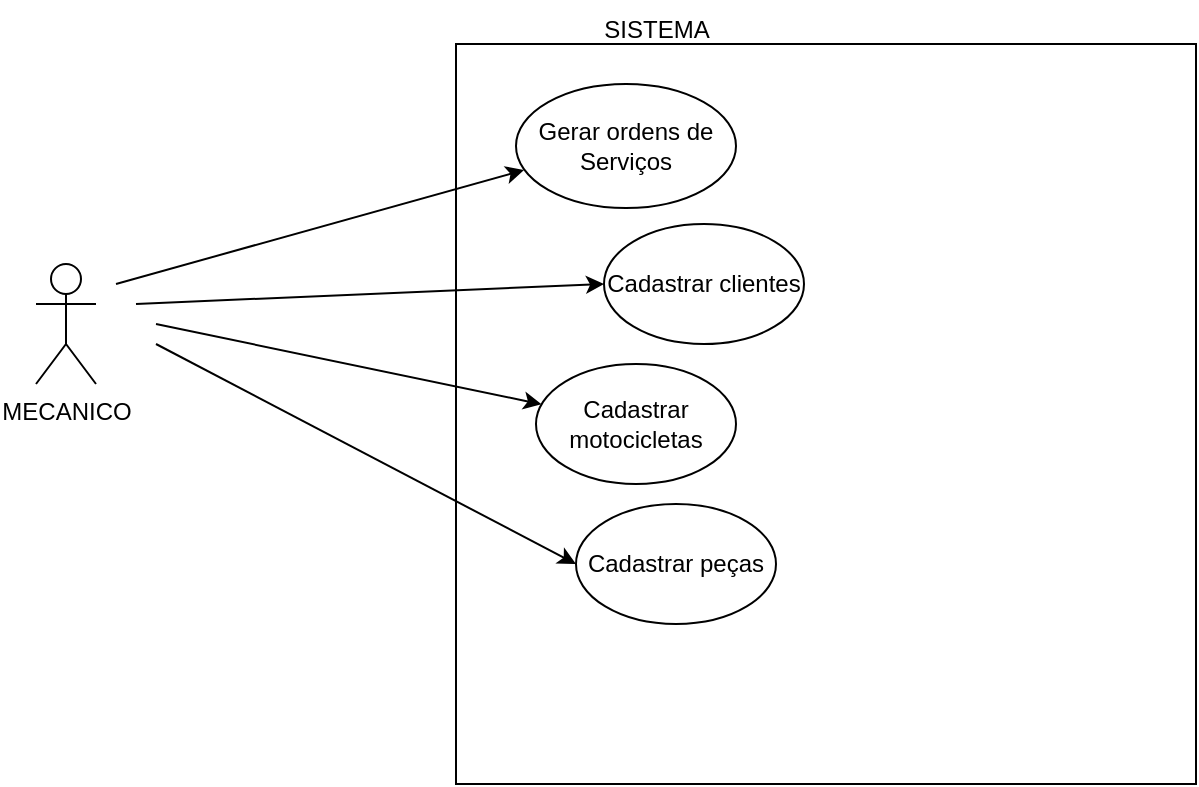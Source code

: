 <mxfile version="23.0.2" type="device">
  <diagram name="Página-1" id="Iozpdk1rdxElsHcu48Tl">
    <mxGraphModel dx="880" dy="434" grid="1" gridSize="10" guides="1" tooltips="1" connect="1" arrows="1" fold="1" page="1" pageScale="1" pageWidth="827" pageHeight="1169" math="0" shadow="0">
      <root>
        <mxCell id="0" />
        <mxCell id="1" parent="0" />
        <mxCell id="WrPRDyawMP4vhuyF6elP-1" value="MECANICO" style="shape=umlActor;verticalLabelPosition=bottom;verticalAlign=top;html=1;outlineConnect=0;" vertex="1" parent="1">
          <mxGeometry x="130" y="150" width="30" height="60" as="geometry" />
        </mxCell>
        <mxCell id="WrPRDyawMP4vhuyF6elP-2" value="" style="whiteSpace=wrap;html=1;aspect=fixed;fillColor=none;" vertex="1" parent="1">
          <mxGeometry x="340" y="40" width="370" height="370" as="geometry" />
        </mxCell>
        <mxCell id="WrPRDyawMP4vhuyF6elP-3" value="SISTEMA" style="text;html=1;align=center;verticalAlign=middle;resizable=0;points=[];autosize=1;strokeColor=none;fillColor=none;" vertex="1" parent="1">
          <mxGeometry x="400" y="18" width="80" height="30" as="geometry" />
        </mxCell>
        <mxCell id="WrPRDyawMP4vhuyF6elP-5" value="Gerar ordens de Serviços" style="ellipse;whiteSpace=wrap;html=1;" vertex="1" parent="1">
          <mxGeometry x="370" y="60" width="110" height="62" as="geometry" />
        </mxCell>
        <mxCell id="WrPRDyawMP4vhuyF6elP-6" value="Cadastrar clientes" style="ellipse;whiteSpace=wrap;html=1;" vertex="1" parent="1">
          <mxGeometry x="414" y="130" width="100" height="60" as="geometry" />
        </mxCell>
        <mxCell id="WrPRDyawMP4vhuyF6elP-7" value="Cadastrar motocicletas" style="ellipse;whiteSpace=wrap;html=1;" vertex="1" parent="1">
          <mxGeometry x="380" y="200" width="100" height="60" as="geometry" />
        </mxCell>
        <mxCell id="WrPRDyawMP4vhuyF6elP-8" value="Cadastrar peças" style="ellipse;whiteSpace=wrap;html=1;" vertex="1" parent="1">
          <mxGeometry x="400" y="270" width="100" height="60" as="geometry" />
        </mxCell>
        <mxCell id="WrPRDyawMP4vhuyF6elP-12" value="" style="endArrow=classic;html=1;rounded=0;entryX=0.036;entryY=0.694;entryDx=0;entryDy=0;entryPerimeter=0;" edge="1" parent="1" target="WrPRDyawMP4vhuyF6elP-5">
          <mxGeometry width="50" height="50" relative="1" as="geometry">
            <mxPoint x="170" y="160" as="sourcePoint" />
            <mxPoint x="270" y="170" as="targetPoint" />
          </mxGeometry>
        </mxCell>
        <mxCell id="WrPRDyawMP4vhuyF6elP-13" value="" style="endArrow=classic;html=1;rounded=0;entryX=0;entryY=0.5;entryDx=0;entryDy=0;" edge="1" parent="1" target="WrPRDyawMP4vhuyF6elP-6">
          <mxGeometry width="50" height="50" relative="1" as="geometry">
            <mxPoint x="180" y="170" as="sourcePoint" />
            <mxPoint x="384" y="113" as="targetPoint" />
          </mxGeometry>
        </mxCell>
        <mxCell id="WrPRDyawMP4vhuyF6elP-14" value="" style="endArrow=classic;html=1;rounded=0;" edge="1" parent="1" target="WrPRDyawMP4vhuyF6elP-7">
          <mxGeometry width="50" height="50" relative="1" as="geometry">
            <mxPoint x="190" y="180" as="sourcePoint" />
            <mxPoint x="394" y="123" as="targetPoint" />
          </mxGeometry>
        </mxCell>
        <mxCell id="WrPRDyawMP4vhuyF6elP-15" value="" style="endArrow=classic;html=1;rounded=0;entryX=0;entryY=0.5;entryDx=0;entryDy=0;" edge="1" parent="1" target="WrPRDyawMP4vhuyF6elP-8">
          <mxGeometry width="50" height="50" relative="1" as="geometry">
            <mxPoint x="190" y="190" as="sourcePoint" />
            <mxPoint x="404" y="133" as="targetPoint" />
          </mxGeometry>
        </mxCell>
      </root>
    </mxGraphModel>
  </diagram>
</mxfile>

